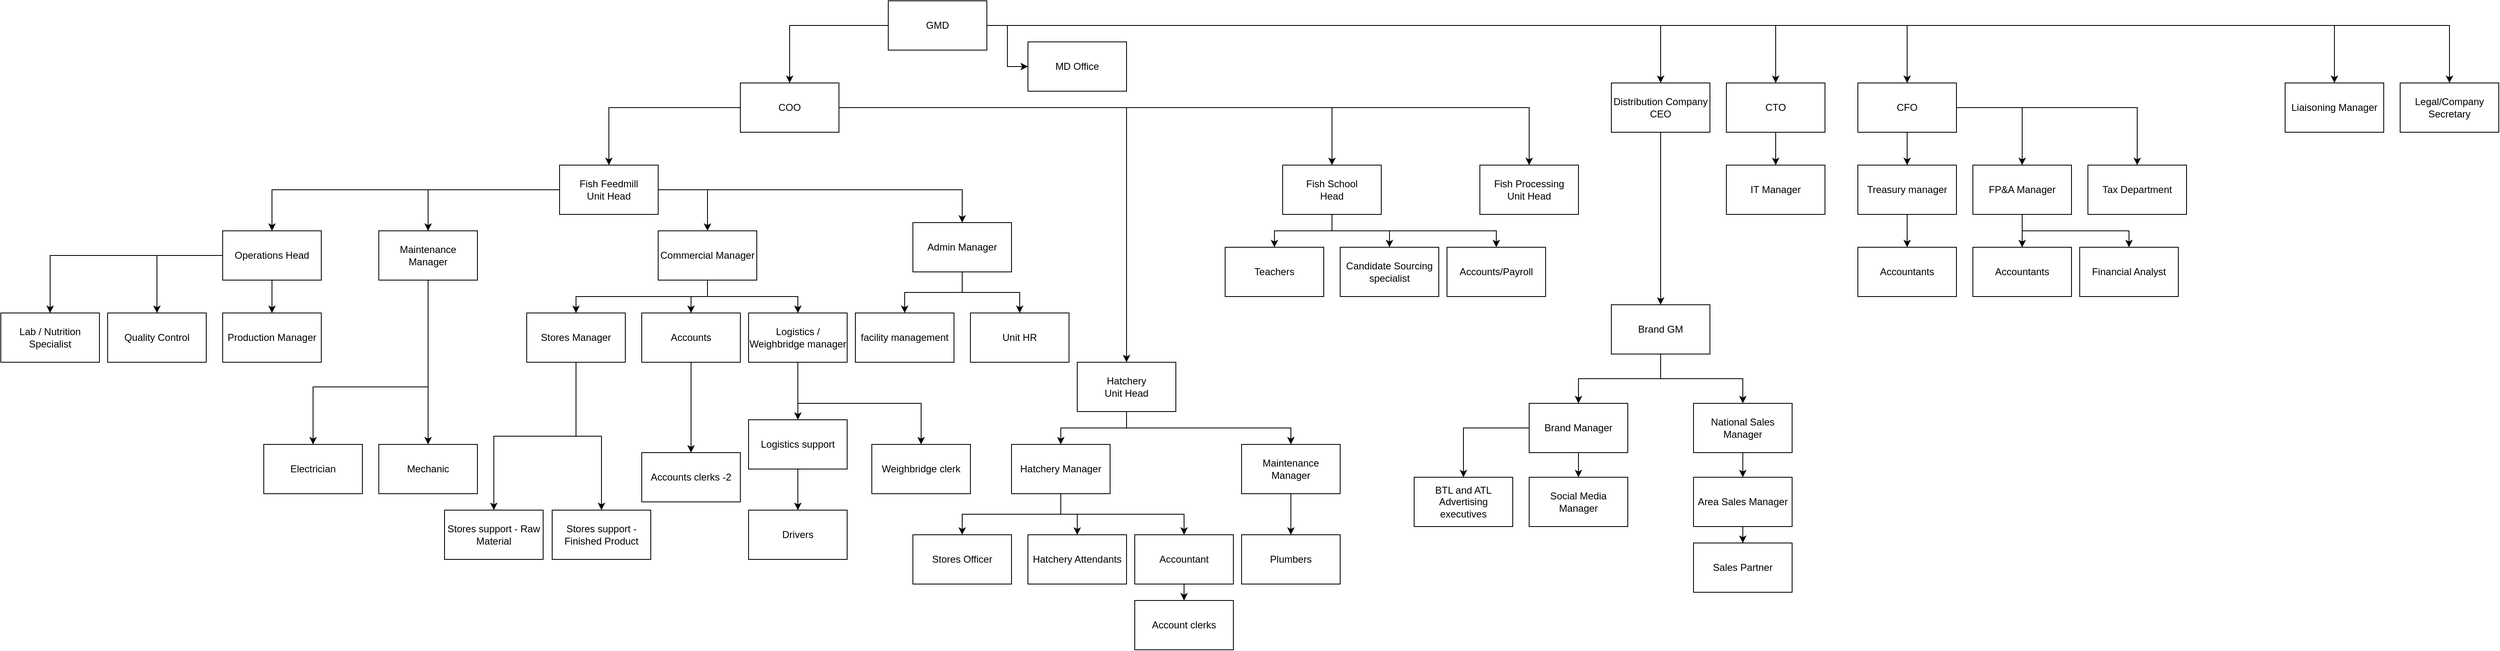 <mxfile version="14.4.4" type="github">
  <diagram id="Kzd6qc9SWuHuXQYlOQcU" name="Page-1">
    <mxGraphModel dx="1958" dy="482" grid="1" gridSize="10" guides="1" tooltips="1" connect="1" arrows="1" fold="1" page="1" pageScale="1" pageWidth="850" pageHeight="1100" math="0" shadow="0">
      <root>
        <mxCell id="OR51J7Q1JQz4mwMi_YMv-0" />
        <mxCell id="OR51J7Q1JQz4mwMi_YMv-1" parent="OR51J7Q1JQz4mwMi_YMv-0" />
        <mxCell id="HXOrBYoTKEZLP9ldYBDf-1" value="" style="edgeStyle=orthogonalEdgeStyle;rounded=0;orthogonalLoop=1;jettySize=auto;html=1;" parent="OR51J7Q1JQz4mwMi_YMv-1" source="OR51J7Q1JQz4mwMi_YMv-3" target="HXOrBYoTKEZLP9ldYBDf-0" edge="1">
          <mxGeometry relative="1" as="geometry" />
        </mxCell>
        <mxCell id="HXOrBYoTKEZLP9ldYBDf-3" value="" style="edgeStyle=orthogonalEdgeStyle;rounded=0;orthogonalLoop=1;jettySize=auto;html=1;" parent="OR51J7Q1JQz4mwMi_YMv-1" source="OR51J7Q1JQz4mwMi_YMv-3" target="HXOrBYoTKEZLP9ldYBDf-2" edge="1">
          <mxGeometry relative="1" as="geometry" />
        </mxCell>
        <mxCell id="eazAzWpYggoECvpDYvyk-34" style="edgeStyle=orthogonalEdgeStyle;rounded=0;orthogonalLoop=1;jettySize=auto;html=1;exitX=1;exitY=0.5;exitDx=0;exitDy=0;" parent="OR51J7Q1JQz4mwMi_YMv-1" source="OR51J7Q1JQz4mwMi_YMv-3" target="eazAzWpYggoECvpDYvyk-33" edge="1">
          <mxGeometry relative="1" as="geometry" />
        </mxCell>
        <mxCell id="eazAzWpYggoECvpDYvyk-36" style="edgeStyle=orthogonalEdgeStyle;rounded=0;orthogonalLoop=1;jettySize=auto;html=1;exitX=1;exitY=0.5;exitDx=0;exitDy=0;entryX=0.5;entryY=0;entryDx=0;entryDy=0;" parent="OR51J7Q1JQz4mwMi_YMv-1" source="OR51J7Q1JQz4mwMi_YMv-3" target="eazAzWpYggoECvpDYvyk-35" edge="1">
          <mxGeometry relative="1" as="geometry" />
        </mxCell>
        <mxCell id="eazAzWpYggoECvpDYvyk-38" style="edgeStyle=orthogonalEdgeStyle;rounded=0;orthogonalLoop=1;jettySize=auto;html=1;exitX=1;exitY=0.5;exitDx=0;exitDy=0;entryX=0.5;entryY=0;entryDx=0;entryDy=0;" parent="OR51J7Q1JQz4mwMi_YMv-1" source="OR51J7Q1JQz4mwMi_YMv-3" target="eazAzWpYggoECvpDYvyk-37" edge="1">
          <mxGeometry relative="1" as="geometry" />
        </mxCell>
        <mxCell id="LCuynPkq_SxRRPHgawz0-4" style="edgeStyle=orthogonalEdgeStyle;rounded=0;orthogonalLoop=1;jettySize=auto;html=1;exitX=1;exitY=0.5;exitDx=0;exitDy=0;entryX=0.5;entryY=0;entryDx=0;entryDy=0;" parent="OR51J7Q1JQz4mwMi_YMv-1" source="OR51J7Q1JQz4mwMi_YMv-3" target="LCuynPkq_SxRRPHgawz0-1" edge="1">
          <mxGeometry relative="1" as="geometry" />
        </mxCell>
        <mxCell id="LCuynPkq_SxRRPHgawz0-5" style="edgeStyle=orthogonalEdgeStyle;rounded=0;orthogonalLoop=1;jettySize=auto;html=1;exitX=1;exitY=0.5;exitDx=0;exitDy=0;entryX=0.5;entryY=0;entryDx=0;entryDy=0;" parent="OR51J7Q1JQz4mwMi_YMv-1" source="OR51J7Q1JQz4mwMi_YMv-3" target="LCuynPkq_SxRRPHgawz0-2" edge="1">
          <mxGeometry relative="1" as="geometry" />
        </mxCell>
        <mxCell id="OR51J7Q1JQz4mwMi_YMv-3" value="GMD" style="rounded=0;whiteSpace=wrap;html=1;" parent="OR51J7Q1JQz4mwMi_YMv-1" vertex="1">
          <mxGeometry x="560" y="20" width="120" height="60" as="geometry" />
        </mxCell>
        <mxCell id="eazAzWpYggoECvpDYvyk-1" value="" style="edgeStyle=orthogonalEdgeStyle;rounded=0;orthogonalLoop=1;jettySize=auto;html=1;" parent="OR51J7Q1JQz4mwMi_YMv-1" source="HXOrBYoTKEZLP9ldYBDf-0" target="eazAzWpYggoECvpDYvyk-0" edge="1">
          <mxGeometry relative="1" as="geometry" />
        </mxCell>
        <mxCell id="eazAzWpYggoECvpDYvyk-30" value="" style="edgeStyle=orthogonalEdgeStyle;rounded=0;orthogonalLoop=1;jettySize=auto;html=1;" parent="OR51J7Q1JQz4mwMi_YMv-1" source="HXOrBYoTKEZLP9ldYBDf-0" target="eazAzWpYggoECvpDYvyk-29" edge="1">
          <mxGeometry relative="1" as="geometry" />
        </mxCell>
        <mxCell id="eazAzWpYggoECvpDYvyk-32" style="edgeStyle=orthogonalEdgeStyle;rounded=0;orthogonalLoop=1;jettySize=auto;html=1;exitX=1;exitY=0.5;exitDx=0;exitDy=0;" parent="OR51J7Q1JQz4mwMi_YMv-1" source="HXOrBYoTKEZLP9ldYBDf-0" target="eazAzWpYggoECvpDYvyk-31" edge="1">
          <mxGeometry relative="1" as="geometry" />
        </mxCell>
        <mxCell id="LCuynPkq_SxRRPHgawz0-10" style="edgeStyle=orthogonalEdgeStyle;rounded=0;orthogonalLoop=1;jettySize=auto;html=1;exitX=1;exitY=0.5;exitDx=0;exitDy=0;entryX=0.5;entryY=0;entryDx=0;entryDy=0;" parent="OR51J7Q1JQz4mwMi_YMv-1" source="HXOrBYoTKEZLP9ldYBDf-0" target="LCuynPkq_SxRRPHgawz0-8" edge="1">
          <mxGeometry relative="1" as="geometry" />
        </mxCell>
        <mxCell id="HXOrBYoTKEZLP9ldYBDf-0" value="COO" style="rounded=0;whiteSpace=wrap;html=1;" parent="OR51J7Q1JQz4mwMi_YMv-1" vertex="1">
          <mxGeometry x="380" y="120" width="120" height="60" as="geometry" />
        </mxCell>
        <mxCell id="HXOrBYoTKEZLP9ldYBDf-2" value="MD Office" style="rounded=0;whiteSpace=wrap;html=1;" parent="OR51J7Q1JQz4mwMi_YMv-1" vertex="1">
          <mxGeometry x="730" y="70" width="120" height="60" as="geometry" />
        </mxCell>
        <mxCell id="eazAzWpYggoECvpDYvyk-3" value="" style="edgeStyle=orthogonalEdgeStyle;rounded=0;orthogonalLoop=1;jettySize=auto;html=1;" parent="OR51J7Q1JQz4mwMi_YMv-1" source="eazAzWpYggoECvpDYvyk-0" target="eazAzWpYggoECvpDYvyk-2" edge="1">
          <mxGeometry relative="1" as="geometry" />
        </mxCell>
        <mxCell id="eazAzWpYggoECvpDYvyk-10" style="edgeStyle=orthogonalEdgeStyle;rounded=0;orthogonalLoop=1;jettySize=auto;html=1;exitX=1;exitY=0.5;exitDx=0;exitDy=0;entryX=0.5;entryY=0;entryDx=0;entryDy=0;" parent="OR51J7Q1JQz4mwMi_YMv-1" source="eazAzWpYggoECvpDYvyk-0" target="eazAzWpYggoECvpDYvyk-8" edge="1">
          <mxGeometry relative="1" as="geometry" />
        </mxCell>
        <mxCell id="eazAzWpYggoECvpDYvyk-12" style="edgeStyle=orthogonalEdgeStyle;rounded=0;orthogonalLoop=1;jettySize=auto;html=1;exitX=0;exitY=0.5;exitDx=0;exitDy=0;" parent="OR51J7Q1JQz4mwMi_YMv-1" source="eazAzWpYggoECvpDYvyk-0" target="eazAzWpYggoECvpDYvyk-6" edge="1">
          <mxGeometry relative="1" as="geometry" />
        </mxCell>
        <mxCell id="eazAzWpYggoECvpDYvyk-13" style="edgeStyle=orthogonalEdgeStyle;rounded=0;orthogonalLoop=1;jettySize=auto;html=1;exitX=1;exitY=0.5;exitDx=0;exitDy=0;" parent="OR51J7Q1JQz4mwMi_YMv-1" source="eazAzWpYggoECvpDYvyk-0" target="eazAzWpYggoECvpDYvyk-4" edge="1">
          <mxGeometry relative="1" as="geometry" />
        </mxCell>
        <mxCell id="eazAzWpYggoECvpDYvyk-0" value="Fish Feedmill&lt;br&gt;Unit Head" style="rounded=0;whiteSpace=wrap;html=1;" parent="OR51J7Q1JQz4mwMi_YMv-1" vertex="1">
          <mxGeometry x="160" y="220" width="120" height="60" as="geometry" />
        </mxCell>
        <mxCell id="hFyjA-U5rJ2yNpyNRi_4-23" value="" style="edgeStyle=orthogonalEdgeStyle;rounded=0;orthogonalLoop=1;jettySize=auto;html=1;" parent="OR51J7Q1JQz4mwMi_YMv-1" source="eazAzWpYggoECvpDYvyk-2" target="hFyjA-U5rJ2yNpyNRi_4-22" edge="1">
          <mxGeometry relative="1" as="geometry" />
        </mxCell>
        <mxCell id="hFyjA-U5rJ2yNpyNRi_4-25" value="" style="edgeStyle=orthogonalEdgeStyle;rounded=0;orthogonalLoop=1;jettySize=auto;html=1;" parent="OR51J7Q1JQz4mwMi_YMv-1" source="eazAzWpYggoECvpDYvyk-2" target="hFyjA-U5rJ2yNpyNRi_4-24" edge="1">
          <mxGeometry relative="1" as="geometry" />
        </mxCell>
        <mxCell id="hFyjA-U5rJ2yNpyNRi_4-27" style="edgeStyle=orthogonalEdgeStyle;rounded=0;orthogonalLoop=1;jettySize=auto;html=1;exitX=0;exitY=0.5;exitDx=0;exitDy=0;entryX=0.5;entryY=0;entryDx=0;entryDy=0;" parent="OR51J7Q1JQz4mwMi_YMv-1" source="eazAzWpYggoECvpDYvyk-2" target="hFyjA-U5rJ2yNpyNRi_4-26" edge="1">
          <mxGeometry relative="1" as="geometry" />
        </mxCell>
        <mxCell id="eazAzWpYggoECvpDYvyk-2" value="Operations Head" style="whiteSpace=wrap;html=1;rounded=0;" parent="OR51J7Q1JQz4mwMi_YMv-1" vertex="1">
          <mxGeometry x="-250" y="300" width="120" height="60" as="geometry" />
        </mxCell>
        <mxCell id="eazAzWpYggoECvpDYvyk-21" value="" style="edgeStyle=orthogonalEdgeStyle;rounded=0;orthogonalLoop=1;jettySize=auto;html=1;" parent="OR51J7Q1JQz4mwMi_YMv-1" source="eazAzWpYggoECvpDYvyk-4" target="eazAzWpYggoECvpDYvyk-20" edge="1">
          <mxGeometry relative="1" as="geometry" />
        </mxCell>
        <mxCell id="eazAzWpYggoECvpDYvyk-26" style="edgeStyle=orthogonalEdgeStyle;rounded=0;orthogonalLoop=1;jettySize=auto;html=1;exitX=0.5;exitY=1;exitDx=0;exitDy=0;entryX=0.5;entryY=0;entryDx=0;entryDy=0;" parent="OR51J7Q1JQz4mwMi_YMv-1" source="eazAzWpYggoECvpDYvyk-4" target="eazAzWpYggoECvpDYvyk-22" edge="1">
          <mxGeometry relative="1" as="geometry" />
        </mxCell>
        <mxCell id="eazAzWpYggoECvpDYvyk-28" style="edgeStyle=orthogonalEdgeStyle;rounded=0;orthogonalLoop=1;jettySize=auto;html=1;exitX=0.5;exitY=1;exitDx=0;exitDy=0;entryX=0.5;entryY=0;entryDx=0;entryDy=0;" parent="OR51J7Q1JQz4mwMi_YMv-1" source="eazAzWpYggoECvpDYvyk-4" target="eazAzWpYggoECvpDYvyk-27" edge="1">
          <mxGeometry relative="1" as="geometry" />
        </mxCell>
        <mxCell id="eazAzWpYggoECvpDYvyk-4" value="Commercial Manager" style="whiteSpace=wrap;html=1;rounded=0;" parent="OR51J7Q1JQz4mwMi_YMv-1" vertex="1">
          <mxGeometry x="280" y="300" width="120" height="60" as="geometry" />
        </mxCell>
        <mxCell id="hFyjA-U5rJ2yNpyNRi_4-11" value="" style="edgeStyle=orthogonalEdgeStyle;rounded=0;orthogonalLoop=1;jettySize=auto;html=1;" parent="OR51J7Q1JQz4mwMi_YMv-1" source="eazAzWpYggoECvpDYvyk-6" target="hFyjA-U5rJ2yNpyNRi_4-10" edge="1">
          <mxGeometry relative="1" as="geometry" />
        </mxCell>
        <mxCell id="hFyjA-U5rJ2yNpyNRi_4-16" style="edgeStyle=orthogonalEdgeStyle;rounded=0;orthogonalLoop=1;jettySize=auto;html=1;exitX=0.5;exitY=1;exitDx=0;exitDy=0;entryX=0.5;entryY=0;entryDx=0;entryDy=0;" parent="OR51J7Q1JQz4mwMi_YMv-1" source="eazAzWpYggoECvpDYvyk-6" target="hFyjA-U5rJ2yNpyNRi_4-13" edge="1">
          <mxGeometry relative="1" as="geometry">
            <Array as="points">
              <mxPoint y="490" />
              <mxPoint x="-140" y="490" />
            </Array>
          </mxGeometry>
        </mxCell>
        <mxCell id="eazAzWpYggoECvpDYvyk-6" value="Maintenance Manager" style="whiteSpace=wrap;html=1;rounded=0;" parent="OR51J7Q1JQz4mwMi_YMv-1" vertex="1">
          <mxGeometry x="-60" y="300" width="120" height="60" as="geometry" />
        </mxCell>
        <mxCell id="eazAzWpYggoECvpDYvyk-15" value="" style="edgeStyle=orthogonalEdgeStyle;rounded=0;orthogonalLoop=1;jettySize=auto;html=1;" parent="OR51J7Q1JQz4mwMi_YMv-1" source="eazAzWpYggoECvpDYvyk-8" target="eazAzWpYggoECvpDYvyk-14" edge="1">
          <mxGeometry relative="1" as="geometry" />
        </mxCell>
        <mxCell id="eazAzWpYggoECvpDYvyk-16" style="edgeStyle=orthogonalEdgeStyle;rounded=0;orthogonalLoop=1;jettySize=auto;html=1;exitX=0.5;exitY=1;exitDx=0;exitDy=0;entryX=0.5;entryY=0;entryDx=0;entryDy=0;" parent="OR51J7Q1JQz4mwMi_YMv-1" source="eazAzWpYggoECvpDYvyk-8" target="eazAzWpYggoECvpDYvyk-17" edge="1">
          <mxGeometry relative="1" as="geometry">
            <mxPoint x="580" y="400" as="targetPoint" />
          </mxGeometry>
        </mxCell>
        <mxCell id="eazAzWpYggoECvpDYvyk-8" value="Admin Manager" style="whiteSpace=wrap;html=1;rounded=0;" parent="OR51J7Q1JQz4mwMi_YMv-1" vertex="1">
          <mxGeometry x="590" y="290" width="120" height="60" as="geometry" />
        </mxCell>
        <mxCell id="eazAzWpYggoECvpDYvyk-14" value="facility management" style="whiteSpace=wrap;html=1;rounded=0;" parent="OR51J7Q1JQz4mwMi_YMv-1" vertex="1">
          <mxGeometry x="520" y="400" width="120" height="60" as="geometry" />
        </mxCell>
        <mxCell id="eazAzWpYggoECvpDYvyk-17" value="Unit HR" style="whiteSpace=wrap;html=1;rounded=0;" parent="OR51J7Q1JQz4mwMi_YMv-1" vertex="1">
          <mxGeometry x="660" y="400" width="120" height="60" as="geometry" />
        </mxCell>
        <mxCell id="hFyjA-U5rJ2yNpyNRi_4-7" value="" style="edgeStyle=orthogonalEdgeStyle;rounded=0;orthogonalLoop=1;jettySize=auto;html=1;" parent="OR51J7Q1JQz4mwMi_YMv-1" source="eazAzWpYggoECvpDYvyk-20" target="hFyjA-U5rJ2yNpyNRi_4-6" edge="1">
          <mxGeometry relative="1" as="geometry" />
        </mxCell>
        <mxCell id="eazAzWpYggoECvpDYvyk-20" value="Accounts" style="whiteSpace=wrap;html=1;rounded=0;" parent="OR51J7Q1JQz4mwMi_YMv-1" vertex="1">
          <mxGeometry x="260" y="400" width="120" height="60" as="geometry" />
        </mxCell>
        <mxCell id="hFyjA-U5rJ2yNpyNRi_4-1" value="" style="edgeStyle=orthogonalEdgeStyle;rounded=0;orthogonalLoop=1;jettySize=auto;html=1;" parent="OR51J7Q1JQz4mwMi_YMv-1" source="eazAzWpYggoECvpDYvyk-22" target="hFyjA-U5rJ2yNpyNRi_4-0" edge="1">
          <mxGeometry relative="1" as="geometry" />
        </mxCell>
        <mxCell id="hFyjA-U5rJ2yNpyNRi_4-28" style="edgeStyle=orthogonalEdgeStyle;rounded=0;orthogonalLoop=1;jettySize=auto;html=1;exitX=0.5;exitY=1;exitDx=0;exitDy=0;entryX=0.5;entryY=0;entryDx=0;entryDy=0;" parent="OR51J7Q1JQz4mwMi_YMv-1" source="eazAzWpYggoECvpDYvyk-22" target="hFyjA-U5rJ2yNpyNRi_4-2" edge="1">
          <mxGeometry relative="1" as="geometry" />
        </mxCell>
        <mxCell id="eazAzWpYggoECvpDYvyk-22" value="Logistics / Weighbridge manager" style="rounded=0;whiteSpace=wrap;html=1;" parent="OR51J7Q1JQz4mwMi_YMv-1" vertex="1">
          <mxGeometry x="390" y="400" width="120" height="60" as="geometry" />
        </mxCell>
        <mxCell id="hFyjA-U5rJ2yNpyNRi_4-19" style="edgeStyle=orthogonalEdgeStyle;rounded=0;orthogonalLoop=1;jettySize=auto;html=1;exitX=0.5;exitY=1;exitDx=0;exitDy=0;" parent="OR51J7Q1JQz4mwMi_YMv-1" source="eazAzWpYggoECvpDYvyk-27" target="hFyjA-U5rJ2yNpyNRi_4-17" edge="1">
          <mxGeometry relative="1" as="geometry" />
        </mxCell>
        <mxCell id="hFyjA-U5rJ2yNpyNRi_4-21" style="edgeStyle=orthogonalEdgeStyle;rounded=0;orthogonalLoop=1;jettySize=auto;html=1;exitX=0.5;exitY=1;exitDx=0;exitDy=0;" parent="OR51J7Q1JQz4mwMi_YMv-1" source="eazAzWpYggoECvpDYvyk-27" target="hFyjA-U5rJ2yNpyNRi_4-8" edge="1">
          <mxGeometry relative="1" as="geometry" />
        </mxCell>
        <mxCell id="eazAzWpYggoECvpDYvyk-27" value="Stores Manager" style="rounded=0;whiteSpace=wrap;html=1;" parent="OR51J7Q1JQz4mwMi_YMv-1" vertex="1">
          <mxGeometry x="120" y="400" width="120" height="60" as="geometry" />
        </mxCell>
        <mxCell id="hFyjA-U5rJ2yNpyNRi_4-43" style="edgeStyle=orthogonalEdgeStyle;rounded=0;orthogonalLoop=1;jettySize=auto;html=1;exitX=0.5;exitY=1;exitDx=0;exitDy=0;" parent="OR51J7Q1JQz4mwMi_YMv-1" source="eazAzWpYggoECvpDYvyk-29" target="hFyjA-U5rJ2yNpyNRi_4-40" edge="1">
          <mxGeometry relative="1" as="geometry" />
        </mxCell>
        <mxCell id="hFyjA-U5rJ2yNpyNRi_4-44" style="edgeStyle=orthogonalEdgeStyle;rounded=0;orthogonalLoop=1;jettySize=auto;html=1;exitX=0.5;exitY=1;exitDx=0;exitDy=0;entryX=0.5;entryY=0;entryDx=0;entryDy=0;" parent="OR51J7Q1JQz4mwMi_YMv-1" source="eazAzWpYggoECvpDYvyk-29" target="hFyjA-U5rJ2yNpyNRi_4-33" edge="1">
          <mxGeometry relative="1" as="geometry" />
        </mxCell>
        <mxCell id="eazAzWpYggoECvpDYvyk-29" value="Hatchery&lt;br&gt;Unit Head" style="whiteSpace=wrap;html=1;rounded=0;" parent="OR51J7Q1JQz4mwMi_YMv-1" vertex="1">
          <mxGeometry x="790" y="460" width="120" height="60" as="geometry" />
        </mxCell>
        <mxCell id="eazAzWpYggoECvpDYvyk-54" value="" style="edgeStyle=orthogonalEdgeStyle;rounded=0;orthogonalLoop=1;jettySize=auto;html=1;" parent="OR51J7Q1JQz4mwMi_YMv-1" source="eazAzWpYggoECvpDYvyk-31" target="eazAzWpYggoECvpDYvyk-53" edge="1">
          <mxGeometry relative="1" as="geometry" />
        </mxCell>
        <mxCell id="eazAzWpYggoECvpDYvyk-57" style="edgeStyle=orthogonalEdgeStyle;rounded=0;orthogonalLoop=1;jettySize=auto;html=1;exitX=0.5;exitY=1;exitDx=0;exitDy=0;entryX=0.5;entryY=0;entryDx=0;entryDy=0;" parent="OR51J7Q1JQz4mwMi_YMv-1" source="eazAzWpYggoECvpDYvyk-31" target="eazAzWpYggoECvpDYvyk-56" edge="1">
          <mxGeometry relative="1" as="geometry" />
        </mxCell>
        <mxCell id="eazAzWpYggoECvpDYvyk-61" style="edgeStyle=orthogonalEdgeStyle;rounded=0;orthogonalLoop=1;jettySize=auto;html=1;exitX=0.5;exitY=1;exitDx=0;exitDy=0;" parent="OR51J7Q1JQz4mwMi_YMv-1" source="eazAzWpYggoECvpDYvyk-31" target="eazAzWpYggoECvpDYvyk-60" edge="1">
          <mxGeometry relative="1" as="geometry" />
        </mxCell>
        <mxCell id="eazAzWpYggoECvpDYvyk-31" value="Fish School&lt;br&gt;Head" style="rounded=0;whiteSpace=wrap;html=1;" parent="OR51J7Q1JQz4mwMi_YMv-1" vertex="1">
          <mxGeometry x="1040" y="220" width="120" height="60" as="geometry" />
        </mxCell>
        <mxCell id="VSwGebvS-G-iInHir7fG-1" value="" style="edgeStyle=orthogonalEdgeStyle;rounded=0;orthogonalLoop=1;jettySize=auto;html=1;" edge="1" parent="OR51J7Q1JQz4mwMi_YMv-1" source="eazAzWpYggoECvpDYvyk-33" target="VSwGebvS-G-iInHir7fG-0">
          <mxGeometry relative="1" as="geometry" />
        </mxCell>
        <mxCell id="eazAzWpYggoECvpDYvyk-33" value="Distribution Company&lt;br&gt;CEO" style="rounded=0;whiteSpace=wrap;html=1;" parent="OR51J7Q1JQz4mwMi_YMv-1" vertex="1">
          <mxGeometry x="1440" y="120" width="120" height="60" as="geometry" />
        </mxCell>
        <mxCell id="eazAzWpYggoECvpDYvyk-50" style="edgeStyle=orthogonalEdgeStyle;rounded=0;orthogonalLoop=1;jettySize=auto;html=1;exitX=0.5;exitY=1;exitDx=0;exitDy=0;entryX=0.5;entryY=0;entryDx=0;entryDy=0;" parent="OR51J7Q1JQz4mwMi_YMv-1" source="eazAzWpYggoECvpDYvyk-35" target="eazAzWpYggoECvpDYvyk-49" edge="1">
          <mxGeometry relative="1" as="geometry" />
        </mxCell>
        <mxCell id="eazAzWpYggoECvpDYvyk-35" value="CTO" style="rounded=0;whiteSpace=wrap;html=1;" parent="OR51J7Q1JQz4mwMi_YMv-1" vertex="1">
          <mxGeometry x="1580" y="120" width="120" height="60" as="geometry" />
        </mxCell>
        <mxCell id="eazAzWpYggoECvpDYvyk-40" value="" style="edgeStyle=orthogonalEdgeStyle;rounded=0;orthogonalLoop=1;jettySize=auto;html=1;" parent="OR51J7Q1JQz4mwMi_YMv-1" source="eazAzWpYggoECvpDYvyk-37" target="eazAzWpYggoECvpDYvyk-39" edge="1">
          <mxGeometry relative="1" as="geometry" />
        </mxCell>
        <mxCell id="eazAzWpYggoECvpDYvyk-42" value="" style="edgeStyle=orthogonalEdgeStyle;rounded=0;orthogonalLoop=1;jettySize=auto;html=1;" parent="OR51J7Q1JQz4mwMi_YMv-1" source="eazAzWpYggoECvpDYvyk-37" target="eazAzWpYggoECvpDYvyk-41" edge="1">
          <mxGeometry relative="1" as="geometry" />
        </mxCell>
        <mxCell id="eazAzWpYggoECvpDYvyk-51" style="edgeStyle=orthogonalEdgeStyle;rounded=0;orthogonalLoop=1;jettySize=auto;html=1;exitX=1;exitY=0.5;exitDx=0;exitDy=0;entryX=0.5;entryY=0;entryDx=0;entryDy=0;" parent="OR51J7Q1JQz4mwMi_YMv-1" source="eazAzWpYggoECvpDYvyk-37" target="eazAzWpYggoECvpDYvyk-52" edge="1">
          <mxGeometry relative="1" as="geometry">
            <mxPoint x="2170" y="210" as="targetPoint" />
          </mxGeometry>
        </mxCell>
        <mxCell id="eazAzWpYggoECvpDYvyk-37" value="CFO" style="rounded=0;whiteSpace=wrap;html=1;" parent="OR51J7Q1JQz4mwMi_YMv-1" vertex="1">
          <mxGeometry x="1740" y="120" width="120" height="60" as="geometry" />
        </mxCell>
        <mxCell id="LCuynPkq_SxRRPHgawz0-7" value="" style="edgeStyle=orthogonalEdgeStyle;rounded=0;orthogonalLoop=1;jettySize=auto;html=1;" parent="OR51J7Q1JQz4mwMi_YMv-1" source="eazAzWpYggoECvpDYvyk-39" target="LCuynPkq_SxRRPHgawz0-6" edge="1">
          <mxGeometry relative="1" as="geometry" />
        </mxCell>
        <mxCell id="eazAzWpYggoECvpDYvyk-39" value="Treasury manager" style="whiteSpace=wrap;html=1;rounded=0;" parent="OR51J7Q1JQz4mwMi_YMv-1" vertex="1">
          <mxGeometry x="1740" y="220" width="120" height="60" as="geometry" />
        </mxCell>
        <mxCell id="eazAzWpYggoECvpDYvyk-47" value="" style="edgeStyle=orthogonalEdgeStyle;rounded=0;orthogonalLoop=1;jettySize=auto;html=1;" parent="OR51J7Q1JQz4mwMi_YMv-1" source="eazAzWpYggoECvpDYvyk-41" target="eazAzWpYggoECvpDYvyk-46" edge="1">
          <mxGeometry relative="1" as="geometry" />
        </mxCell>
        <mxCell id="eazAzWpYggoECvpDYvyk-48" style="edgeStyle=orthogonalEdgeStyle;rounded=0;orthogonalLoop=1;jettySize=auto;html=1;exitX=0.5;exitY=1;exitDx=0;exitDy=0;entryX=0.5;entryY=0;entryDx=0;entryDy=0;" parent="OR51J7Q1JQz4mwMi_YMv-1" source="eazAzWpYggoECvpDYvyk-41" target="eazAzWpYggoECvpDYvyk-44" edge="1">
          <mxGeometry relative="1" as="geometry" />
        </mxCell>
        <mxCell id="eazAzWpYggoECvpDYvyk-41" value="FP&amp;amp;A Manager" style="whiteSpace=wrap;html=1;rounded=0;" parent="OR51J7Q1JQz4mwMi_YMv-1" vertex="1">
          <mxGeometry x="1880" y="220" width="120" height="60" as="geometry" />
        </mxCell>
        <mxCell id="eazAzWpYggoECvpDYvyk-44" value="Financial Analyst" style="rounded=0;whiteSpace=wrap;html=1;" parent="OR51J7Q1JQz4mwMi_YMv-1" vertex="1">
          <mxGeometry x="2010" y="320" width="120" height="60" as="geometry" />
        </mxCell>
        <mxCell id="eazAzWpYggoECvpDYvyk-46" value="Accountants" style="whiteSpace=wrap;html=1;rounded=0;" parent="OR51J7Q1JQz4mwMi_YMv-1" vertex="1">
          <mxGeometry x="1880" y="320" width="120" height="60" as="geometry" />
        </mxCell>
        <mxCell id="eazAzWpYggoECvpDYvyk-49" value="IT Manager" style="rounded=0;whiteSpace=wrap;html=1;" parent="OR51J7Q1JQz4mwMi_YMv-1" vertex="1">
          <mxGeometry x="1580" y="220" width="120" height="60" as="geometry" />
        </mxCell>
        <mxCell id="eazAzWpYggoECvpDYvyk-52" value="Tax Department" style="rounded=0;whiteSpace=wrap;html=1;" parent="OR51J7Q1JQz4mwMi_YMv-1" vertex="1">
          <mxGeometry x="2020" y="220" width="120" height="60" as="geometry" />
        </mxCell>
        <mxCell id="eazAzWpYggoECvpDYvyk-53" value="Teachers" style="rounded=0;whiteSpace=wrap;html=1;" parent="OR51J7Q1JQz4mwMi_YMv-1" vertex="1">
          <mxGeometry x="970" y="320" width="120" height="60" as="geometry" />
        </mxCell>
        <mxCell id="eazAzWpYggoECvpDYvyk-56" value="Candidate Sourcing specialist" style="rounded=0;whiteSpace=wrap;html=1;" parent="OR51J7Q1JQz4mwMi_YMv-1" vertex="1">
          <mxGeometry x="1110" y="320" width="120" height="60" as="geometry" />
        </mxCell>
        <mxCell id="eazAzWpYggoECvpDYvyk-60" value="Accounts/Payroll" style="rounded=0;whiteSpace=wrap;html=1;" parent="OR51J7Q1JQz4mwMi_YMv-1" vertex="1">
          <mxGeometry x="1240" y="320" width="120" height="60" as="geometry" />
        </mxCell>
        <mxCell id="LCuynPkq_SxRRPHgawz0-1" value="Liaisoning Manager" style="rounded=0;whiteSpace=wrap;html=1;" parent="OR51J7Q1JQz4mwMi_YMv-1" vertex="1">
          <mxGeometry x="2260" y="120" width="120" height="60" as="geometry" />
        </mxCell>
        <mxCell id="LCuynPkq_SxRRPHgawz0-2" value="Legal/Company Secretary" style="rounded=0;whiteSpace=wrap;html=1;" parent="OR51J7Q1JQz4mwMi_YMv-1" vertex="1">
          <mxGeometry x="2400" y="120" width="120" height="60" as="geometry" />
        </mxCell>
        <mxCell id="LCuynPkq_SxRRPHgawz0-6" value="Accountants" style="whiteSpace=wrap;html=1;rounded=0;" parent="OR51J7Q1JQz4mwMi_YMv-1" vertex="1">
          <mxGeometry x="1740" y="320" width="120" height="60" as="geometry" />
        </mxCell>
        <mxCell id="LCuynPkq_SxRRPHgawz0-8" value="Fish Processing&lt;br&gt;Unit Head" style="whiteSpace=wrap;html=1;rounded=0;" parent="OR51J7Q1JQz4mwMi_YMv-1" vertex="1">
          <mxGeometry x="1280" y="220" width="120" height="60" as="geometry" />
        </mxCell>
        <mxCell id="hFyjA-U5rJ2yNpyNRi_4-5" value="" style="edgeStyle=orthogonalEdgeStyle;rounded=0;orthogonalLoop=1;jettySize=auto;html=1;" parent="OR51J7Q1JQz4mwMi_YMv-1" source="hFyjA-U5rJ2yNpyNRi_4-0" target="hFyjA-U5rJ2yNpyNRi_4-4" edge="1">
          <mxGeometry relative="1" as="geometry" />
        </mxCell>
        <mxCell id="hFyjA-U5rJ2yNpyNRi_4-0" value="Logistics support" style="rounded=0;whiteSpace=wrap;html=1;" parent="OR51J7Q1JQz4mwMi_YMv-1" vertex="1">
          <mxGeometry x="390" y="530" width="120" height="60" as="geometry" />
        </mxCell>
        <mxCell id="hFyjA-U5rJ2yNpyNRi_4-2" value="Weighbridge clerk" style="rounded=0;whiteSpace=wrap;html=1;" parent="OR51J7Q1JQz4mwMi_YMv-1" vertex="1">
          <mxGeometry x="540" y="560" width="120" height="60" as="geometry" />
        </mxCell>
        <mxCell id="hFyjA-U5rJ2yNpyNRi_4-4" value="Drivers" style="rounded=0;whiteSpace=wrap;html=1;" parent="OR51J7Q1JQz4mwMi_YMv-1" vertex="1">
          <mxGeometry x="390" y="640" width="120" height="60" as="geometry" />
        </mxCell>
        <mxCell id="hFyjA-U5rJ2yNpyNRi_4-6" value="Accounts clerks -2" style="whiteSpace=wrap;html=1;rounded=0;" parent="OR51J7Q1JQz4mwMi_YMv-1" vertex="1">
          <mxGeometry x="260" y="570" width="120" height="60" as="geometry" />
        </mxCell>
        <mxCell id="hFyjA-U5rJ2yNpyNRi_4-8" value="Stores support - Raw Material" style="rounded=0;whiteSpace=wrap;html=1;" parent="OR51J7Q1JQz4mwMi_YMv-1" vertex="1">
          <mxGeometry x="20" y="640" width="120" height="60" as="geometry" />
        </mxCell>
        <mxCell id="hFyjA-U5rJ2yNpyNRi_4-13" value="Electrician" style="rounded=0;whiteSpace=wrap;html=1;" parent="OR51J7Q1JQz4mwMi_YMv-1" vertex="1">
          <mxGeometry x="-200" y="560" width="120" height="60" as="geometry" />
        </mxCell>
        <mxCell id="hFyjA-U5rJ2yNpyNRi_4-10" value="Mechanic" style="whiteSpace=wrap;html=1;rounded=0;" parent="OR51J7Q1JQz4mwMi_YMv-1" vertex="1">
          <mxGeometry x="-60" y="560" width="120" height="60" as="geometry" />
        </mxCell>
        <mxCell id="hFyjA-U5rJ2yNpyNRi_4-17" value="Stores support - Finished Product&lt;br&gt;" style="rounded=0;whiteSpace=wrap;html=1;" parent="OR51J7Q1JQz4mwMi_YMv-1" vertex="1">
          <mxGeometry x="151" y="640" width="120" height="60" as="geometry" />
        </mxCell>
        <mxCell id="hFyjA-U5rJ2yNpyNRi_4-22" value="Quality Control" style="whiteSpace=wrap;html=1;rounded=0;" parent="OR51J7Q1JQz4mwMi_YMv-1" vertex="1">
          <mxGeometry x="-390" y="400" width="120" height="60" as="geometry" />
        </mxCell>
        <mxCell id="hFyjA-U5rJ2yNpyNRi_4-24" value="Production Manager" style="whiteSpace=wrap;html=1;rounded=0;" parent="OR51J7Q1JQz4mwMi_YMv-1" vertex="1">
          <mxGeometry x="-250" y="400" width="120" height="60" as="geometry" />
        </mxCell>
        <mxCell id="hFyjA-U5rJ2yNpyNRi_4-26" value="Lab / Nutrition Specialist" style="rounded=0;whiteSpace=wrap;html=1;" parent="OR51J7Q1JQz4mwMi_YMv-1" vertex="1">
          <mxGeometry x="-520" y="400" width="120" height="60" as="geometry" />
        </mxCell>
        <mxCell id="hFyjA-U5rJ2yNpyNRi_4-35" value="" style="edgeStyle=orthogonalEdgeStyle;rounded=0;orthogonalLoop=1;jettySize=auto;html=1;" parent="OR51J7Q1JQz4mwMi_YMv-1" source="hFyjA-U5rJ2yNpyNRi_4-33" target="hFyjA-U5rJ2yNpyNRi_4-34" edge="1">
          <mxGeometry relative="1" as="geometry" />
        </mxCell>
        <mxCell id="hFyjA-U5rJ2yNpyNRi_4-38" style="edgeStyle=orthogonalEdgeStyle;rounded=0;orthogonalLoop=1;jettySize=auto;html=1;exitX=0.5;exitY=1;exitDx=0;exitDy=0;entryX=0.5;entryY=0;entryDx=0;entryDy=0;" parent="OR51J7Q1JQz4mwMi_YMv-1" source="hFyjA-U5rJ2yNpyNRi_4-33" target="hFyjA-U5rJ2yNpyNRi_4-36" edge="1">
          <mxGeometry relative="1" as="geometry" />
        </mxCell>
        <mxCell id="hFyjA-U5rJ2yNpyNRi_4-39" style="edgeStyle=orthogonalEdgeStyle;rounded=0;orthogonalLoop=1;jettySize=auto;html=1;exitX=0.5;exitY=1;exitDx=0;exitDy=0;entryX=0.5;entryY=0;entryDx=0;entryDy=0;" parent="OR51J7Q1JQz4mwMi_YMv-1" source="hFyjA-U5rJ2yNpyNRi_4-33" target="hFyjA-U5rJ2yNpyNRi_4-37" edge="1">
          <mxGeometry relative="1" as="geometry" />
        </mxCell>
        <mxCell id="hFyjA-U5rJ2yNpyNRi_4-33" value="Hatchery Manager" style="rounded=0;whiteSpace=wrap;html=1;" parent="OR51J7Q1JQz4mwMi_YMv-1" vertex="1">
          <mxGeometry x="710" y="560" width="120" height="60" as="geometry" />
        </mxCell>
        <mxCell id="hFyjA-U5rJ2yNpyNRi_4-34" value="Stores Officer" style="rounded=0;whiteSpace=wrap;html=1;" parent="OR51J7Q1JQz4mwMi_YMv-1" vertex="1">
          <mxGeometry x="590" y="670" width="120" height="60" as="geometry" />
        </mxCell>
        <mxCell id="hFyjA-U5rJ2yNpyNRi_4-36" value="Hatchery Attendants" style="rounded=0;whiteSpace=wrap;html=1;" parent="OR51J7Q1JQz4mwMi_YMv-1" vertex="1">
          <mxGeometry x="730" y="670" width="120" height="60" as="geometry" />
        </mxCell>
        <mxCell id="hFyjA-U5rJ2yNpyNRi_4-46" style="edgeStyle=orthogonalEdgeStyle;rounded=0;orthogonalLoop=1;jettySize=auto;html=1;exitX=0.5;exitY=1;exitDx=0;exitDy=0;entryX=0.5;entryY=0;entryDx=0;entryDy=0;" parent="OR51J7Q1JQz4mwMi_YMv-1" source="hFyjA-U5rJ2yNpyNRi_4-37" target="hFyjA-U5rJ2yNpyNRi_4-45" edge="1">
          <mxGeometry relative="1" as="geometry" />
        </mxCell>
        <mxCell id="hFyjA-U5rJ2yNpyNRi_4-37" value="Accountant" style="rounded=0;whiteSpace=wrap;html=1;" parent="OR51J7Q1JQz4mwMi_YMv-1" vertex="1">
          <mxGeometry x="860" y="670" width="120" height="60" as="geometry" />
        </mxCell>
        <mxCell id="hFyjA-U5rJ2yNpyNRi_4-42" value="" style="edgeStyle=orthogonalEdgeStyle;rounded=0;orthogonalLoop=1;jettySize=auto;html=1;" parent="OR51J7Q1JQz4mwMi_YMv-1" source="hFyjA-U5rJ2yNpyNRi_4-40" target="hFyjA-U5rJ2yNpyNRi_4-41" edge="1">
          <mxGeometry relative="1" as="geometry" />
        </mxCell>
        <mxCell id="hFyjA-U5rJ2yNpyNRi_4-40" value="Maintenance Manager" style="rounded=0;whiteSpace=wrap;html=1;" parent="OR51J7Q1JQz4mwMi_YMv-1" vertex="1">
          <mxGeometry x="990" y="560" width="120" height="60" as="geometry" />
        </mxCell>
        <mxCell id="hFyjA-U5rJ2yNpyNRi_4-41" value="Plumbers" style="rounded=0;whiteSpace=wrap;html=1;" parent="OR51J7Q1JQz4mwMi_YMv-1" vertex="1">
          <mxGeometry x="990" y="670" width="120" height="60" as="geometry" />
        </mxCell>
        <mxCell id="hFyjA-U5rJ2yNpyNRi_4-45" value="Account clerks" style="rounded=0;whiteSpace=wrap;html=1;" parent="OR51J7Q1JQz4mwMi_YMv-1" vertex="1">
          <mxGeometry x="860" y="750" width="120" height="60" as="geometry" />
        </mxCell>
        <mxCell id="VSwGebvS-G-iInHir7fG-3" value="" style="edgeStyle=orthogonalEdgeStyle;rounded=0;orthogonalLoop=1;jettySize=auto;html=1;" edge="1" parent="OR51J7Q1JQz4mwMi_YMv-1" source="VSwGebvS-G-iInHir7fG-0" target="VSwGebvS-G-iInHir7fG-2">
          <mxGeometry relative="1" as="geometry" />
        </mxCell>
        <mxCell id="VSwGebvS-G-iInHir7fG-5" style="edgeStyle=orthogonalEdgeStyle;rounded=0;orthogonalLoop=1;jettySize=auto;html=1;exitX=0.5;exitY=1;exitDx=0;exitDy=0;entryX=0.5;entryY=0;entryDx=0;entryDy=0;" edge="1" parent="OR51J7Q1JQz4mwMi_YMv-1" source="VSwGebvS-G-iInHir7fG-0" target="VSwGebvS-G-iInHir7fG-4">
          <mxGeometry relative="1" as="geometry" />
        </mxCell>
        <mxCell id="VSwGebvS-G-iInHir7fG-0" value="Brand GM" style="whiteSpace=wrap;html=1;rounded=0;" vertex="1" parent="OR51J7Q1JQz4mwMi_YMv-1">
          <mxGeometry x="1440" y="390" width="120" height="60" as="geometry" />
        </mxCell>
        <mxCell id="VSwGebvS-G-iInHir7fG-11" value="" style="edgeStyle=orthogonalEdgeStyle;rounded=0;orthogonalLoop=1;jettySize=auto;html=1;" edge="1" parent="OR51J7Q1JQz4mwMi_YMv-1" source="VSwGebvS-G-iInHir7fG-2" target="VSwGebvS-G-iInHir7fG-10">
          <mxGeometry relative="1" as="geometry" />
        </mxCell>
        <mxCell id="VSwGebvS-G-iInHir7fG-13" style="edgeStyle=orthogonalEdgeStyle;rounded=0;orthogonalLoop=1;jettySize=auto;html=1;exitX=0;exitY=0.5;exitDx=0;exitDy=0;entryX=0.5;entryY=0;entryDx=0;entryDy=0;" edge="1" parent="OR51J7Q1JQz4mwMi_YMv-1" source="VSwGebvS-G-iInHir7fG-2" target="VSwGebvS-G-iInHir7fG-12">
          <mxGeometry relative="1" as="geometry" />
        </mxCell>
        <mxCell id="VSwGebvS-G-iInHir7fG-2" value="Brand Manager" style="whiteSpace=wrap;html=1;rounded=0;" vertex="1" parent="OR51J7Q1JQz4mwMi_YMv-1">
          <mxGeometry x="1340" y="510" width="120" height="60" as="geometry" />
        </mxCell>
        <mxCell id="VSwGebvS-G-iInHir7fG-7" value="" style="edgeStyle=orthogonalEdgeStyle;rounded=0;orthogonalLoop=1;jettySize=auto;html=1;" edge="1" parent="OR51J7Q1JQz4mwMi_YMv-1" source="VSwGebvS-G-iInHir7fG-4" target="VSwGebvS-G-iInHir7fG-6">
          <mxGeometry relative="1" as="geometry" />
        </mxCell>
        <mxCell id="VSwGebvS-G-iInHir7fG-4" value="National Sales Manager" style="rounded=0;whiteSpace=wrap;html=1;" vertex="1" parent="OR51J7Q1JQz4mwMi_YMv-1">
          <mxGeometry x="1540" y="510" width="120" height="60" as="geometry" />
        </mxCell>
        <mxCell id="VSwGebvS-G-iInHir7fG-9" value="" style="edgeStyle=orthogonalEdgeStyle;rounded=0;orthogonalLoop=1;jettySize=auto;html=1;" edge="1" parent="OR51J7Q1JQz4mwMi_YMv-1" source="VSwGebvS-G-iInHir7fG-6" target="VSwGebvS-G-iInHir7fG-8">
          <mxGeometry relative="1" as="geometry" />
        </mxCell>
        <mxCell id="VSwGebvS-G-iInHir7fG-6" value="Area Sales Manager" style="whiteSpace=wrap;html=1;rounded=0;" vertex="1" parent="OR51J7Q1JQz4mwMi_YMv-1">
          <mxGeometry x="1540" y="600" width="120" height="60" as="geometry" />
        </mxCell>
        <mxCell id="VSwGebvS-G-iInHir7fG-8" value="Sales Partner" style="whiteSpace=wrap;html=1;rounded=0;" vertex="1" parent="OR51J7Q1JQz4mwMi_YMv-1">
          <mxGeometry x="1540" y="680" width="120" height="60" as="geometry" />
        </mxCell>
        <mxCell id="VSwGebvS-G-iInHir7fG-10" value="Social Media Manager" style="whiteSpace=wrap;html=1;rounded=0;" vertex="1" parent="OR51J7Q1JQz4mwMi_YMv-1">
          <mxGeometry x="1340" y="600" width="120" height="60" as="geometry" />
        </mxCell>
        <mxCell id="VSwGebvS-G-iInHir7fG-12" value="BTL and ATL Advertising executives" style="rounded=0;whiteSpace=wrap;html=1;" vertex="1" parent="OR51J7Q1JQz4mwMi_YMv-1">
          <mxGeometry x="1200" y="600" width="120" height="60" as="geometry" />
        </mxCell>
      </root>
    </mxGraphModel>
  </diagram>
</mxfile>
